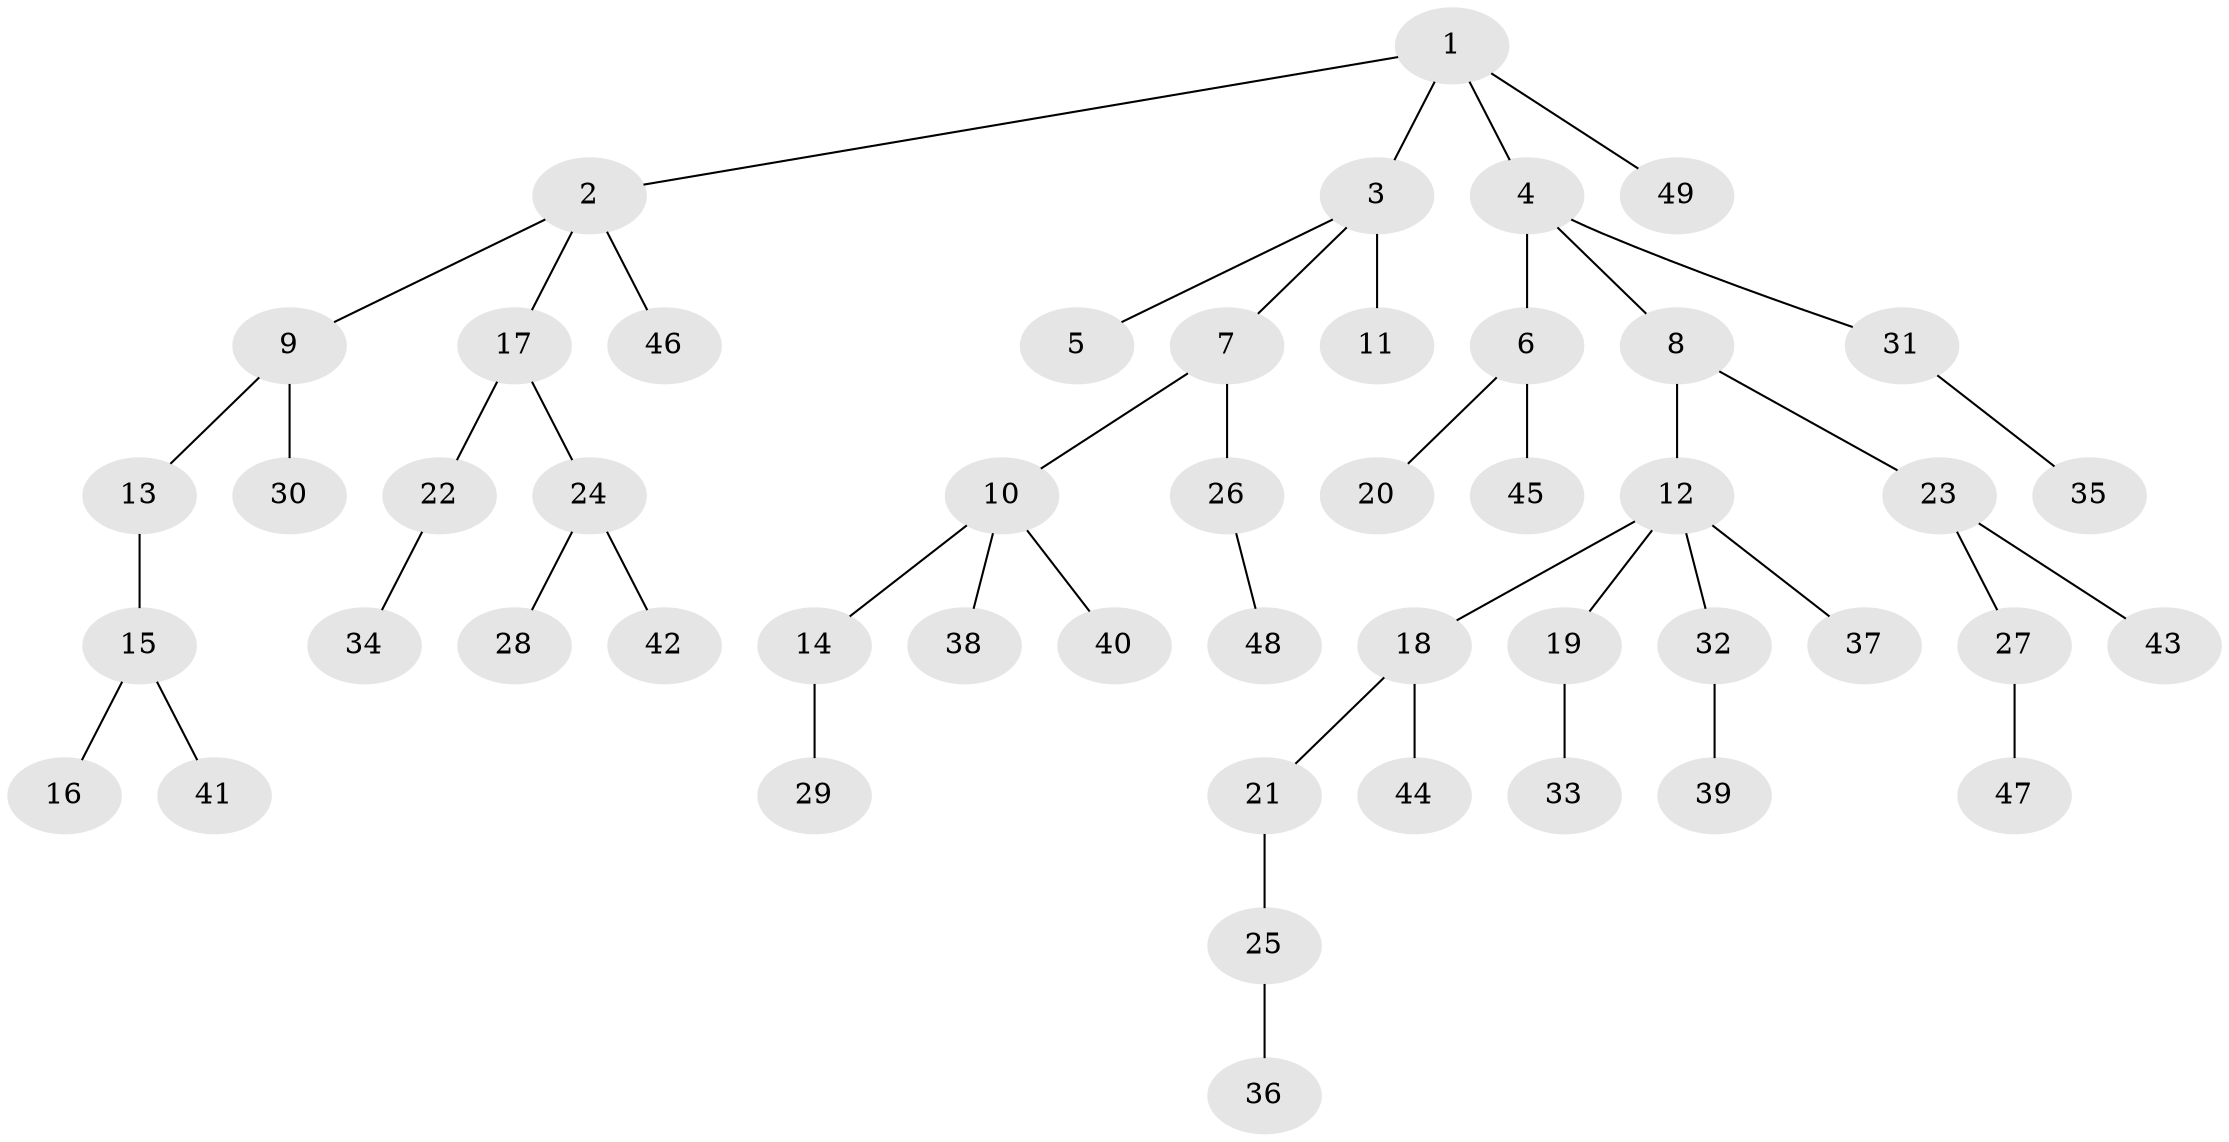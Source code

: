 // original degree distribution, {5: 0.03260869565217391, 4: 0.10869565217391304, 2: 0.21739130434782608, 3: 0.15217391304347827, 1: 0.4891304347826087}
// Generated by graph-tools (version 1.1) at 2025/36/03/09/25 02:36:50]
// undirected, 49 vertices, 48 edges
graph export_dot {
graph [start="1"]
  node [color=gray90,style=filled];
  1;
  2;
  3;
  4;
  5;
  6;
  7;
  8;
  9;
  10;
  11;
  12;
  13;
  14;
  15;
  16;
  17;
  18;
  19;
  20;
  21;
  22;
  23;
  24;
  25;
  26;
  27;
  28;
  29;
  30;
  31;
  32;
  33;
  34;
  35;
  36;
  37;
  38;
  39;
  40;
  41;
  42;
  43;
  44;
  45;
  46;
  47;
  48;
  49;
  1 -- 2 [weight=1.0];
  1 -- 3 [weight=1.0];
  1 -- 4 [weight=1.0];
  1 -- 49 [weight=1.0];
  2 -- 9 [weight=1.0];
  2 -- 17 [weight=1.0];
  2 -- 46 [weight=1.0];
  3 -- 5 [weight=1.0];
  3 -- 7 [weight=1.0];
  3 -- 11 [weight=2.0];
  4 -- 6 [weight=1.0];
  4 -- 8 [weight=1.0];
  4 -- 31 [weight=1.0];
  6 -- 20 [weight=1.0];
  6 -- 45 [weight=1.0];
  7 -- 10 [weight=1.0];
  7 -- 26 [weight=1.0];
  8 -- 12 [weight=1.0];
  8 -- 23 [weight=1.0];
  9 -- 13 [weight=1.0];
  9 -- 30 [weight=3.0];
  10 -- 14 [weight=1.0];
  10 -- 38 [weight=1.0];
  10 -- 40 [weight=1.0];
  12 -- 18 [weight=1.0];
  12 -- 19 [weight=2.0];
  12 -- 32 [weight=1.0];
  12 -- 37 [weight=1.0];
  13 -- 15 [weight=2.0];
  14 -- 29 [weight=1.0];
  15 -- 16 [weight=1.0];
  15 -- 41 [weight=1.0];
  17 -- 22 [weight=1.0];
  17 -- 24 [weight=1.0];
  18 -- 21 [weight=1.0];
  18 -- 44 [weight=1.0];
  19 -- 33 [weight=1.0];
  21 -- 25 [weight=1.0];
  22 -- 34 [weight=1.0];
  23 -- 27 [weight=1.0];
  23 -- 43 [weight=1.0];
  24 -- 28 [weight=1.0];
  24 -- 42 [weight=1.0];
  25 -- 36 [weight=2.0];
  26 -- 48 [weight=1.0];
  27 -- 47 [weight=1.0];
  31 -- 35 [weight=1.0];
  32 -- 39 [weight=1.0];
}
